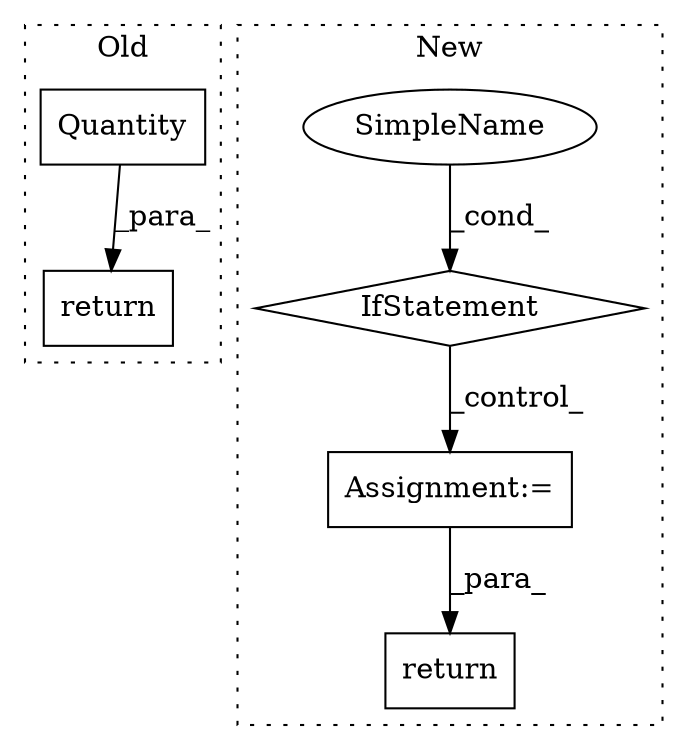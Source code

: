 digraph G {
subgraph cluster0 {
1 [label="Quantity" a="32" s="4724,4825" l="9,1" shape="box"];
6 [label="return" a="41" s="4717" l="7" shape="box"];
label = "Old";
style="dotted";
}
subgraph cluster1 {
2 [label="IfStatement" a="25" s="4789,4878" l="4,2" shape="diamond"];
3 [label="SimpleName" a="42" s="" l="" shape="ellipse"];
4 [label="Assignment:=" a="7" s="5107" l="1" shape="box"];
5 [label="return" a="41" s="5203" l="7" shape="box"];
label = "New";
style="dotted";
}
1 -> 6 [label="_para_"];
2 -> 4 [label="_control_"];
3 -> 2 [label="_cond_"];
4 -> 5 [label="_para_"];
}